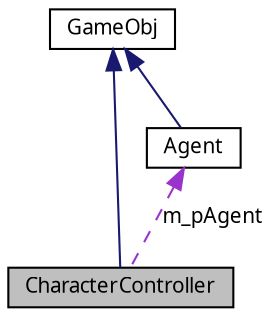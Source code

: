 digraph G
{
  bgcolor="transparent";
  edge [fontname="FreeSans.ttf",fontsize=10,labelfontname="FreeSans.ttf",labelfontsize=10];
  node [fontname="FreeSans.ttf",fontsize=10,shape=record];
  Node1 [label="CharacterController",height=0.2,width=0.4,color="black", fillcolor="grey75", style="filled" fontcolor="black"];
  Node2 -> Node1 [dir=back,color="midnightblue",fontsize=10,style="solid",fontname="FreeSans.ttf"];
  Node2 [label="GameObj",height=0.2,width=0.4,color="black",URL="$class_game_obj.html"];
  Node3 -> Node1 [dir=back,color="darkorchid3",fontsize=10,style="dashed",label="m_pAgent",fontname="FreeSans.ttf"];
  Node3 [label="Agent",height=0.2,width=0.4,color="black",URL="$class_agent.html"];
  Node2 -> Node3 [dir=back,color="midnightblue",fontsize=10,style="solid",fontname="FreeSans.ttf"];
}
